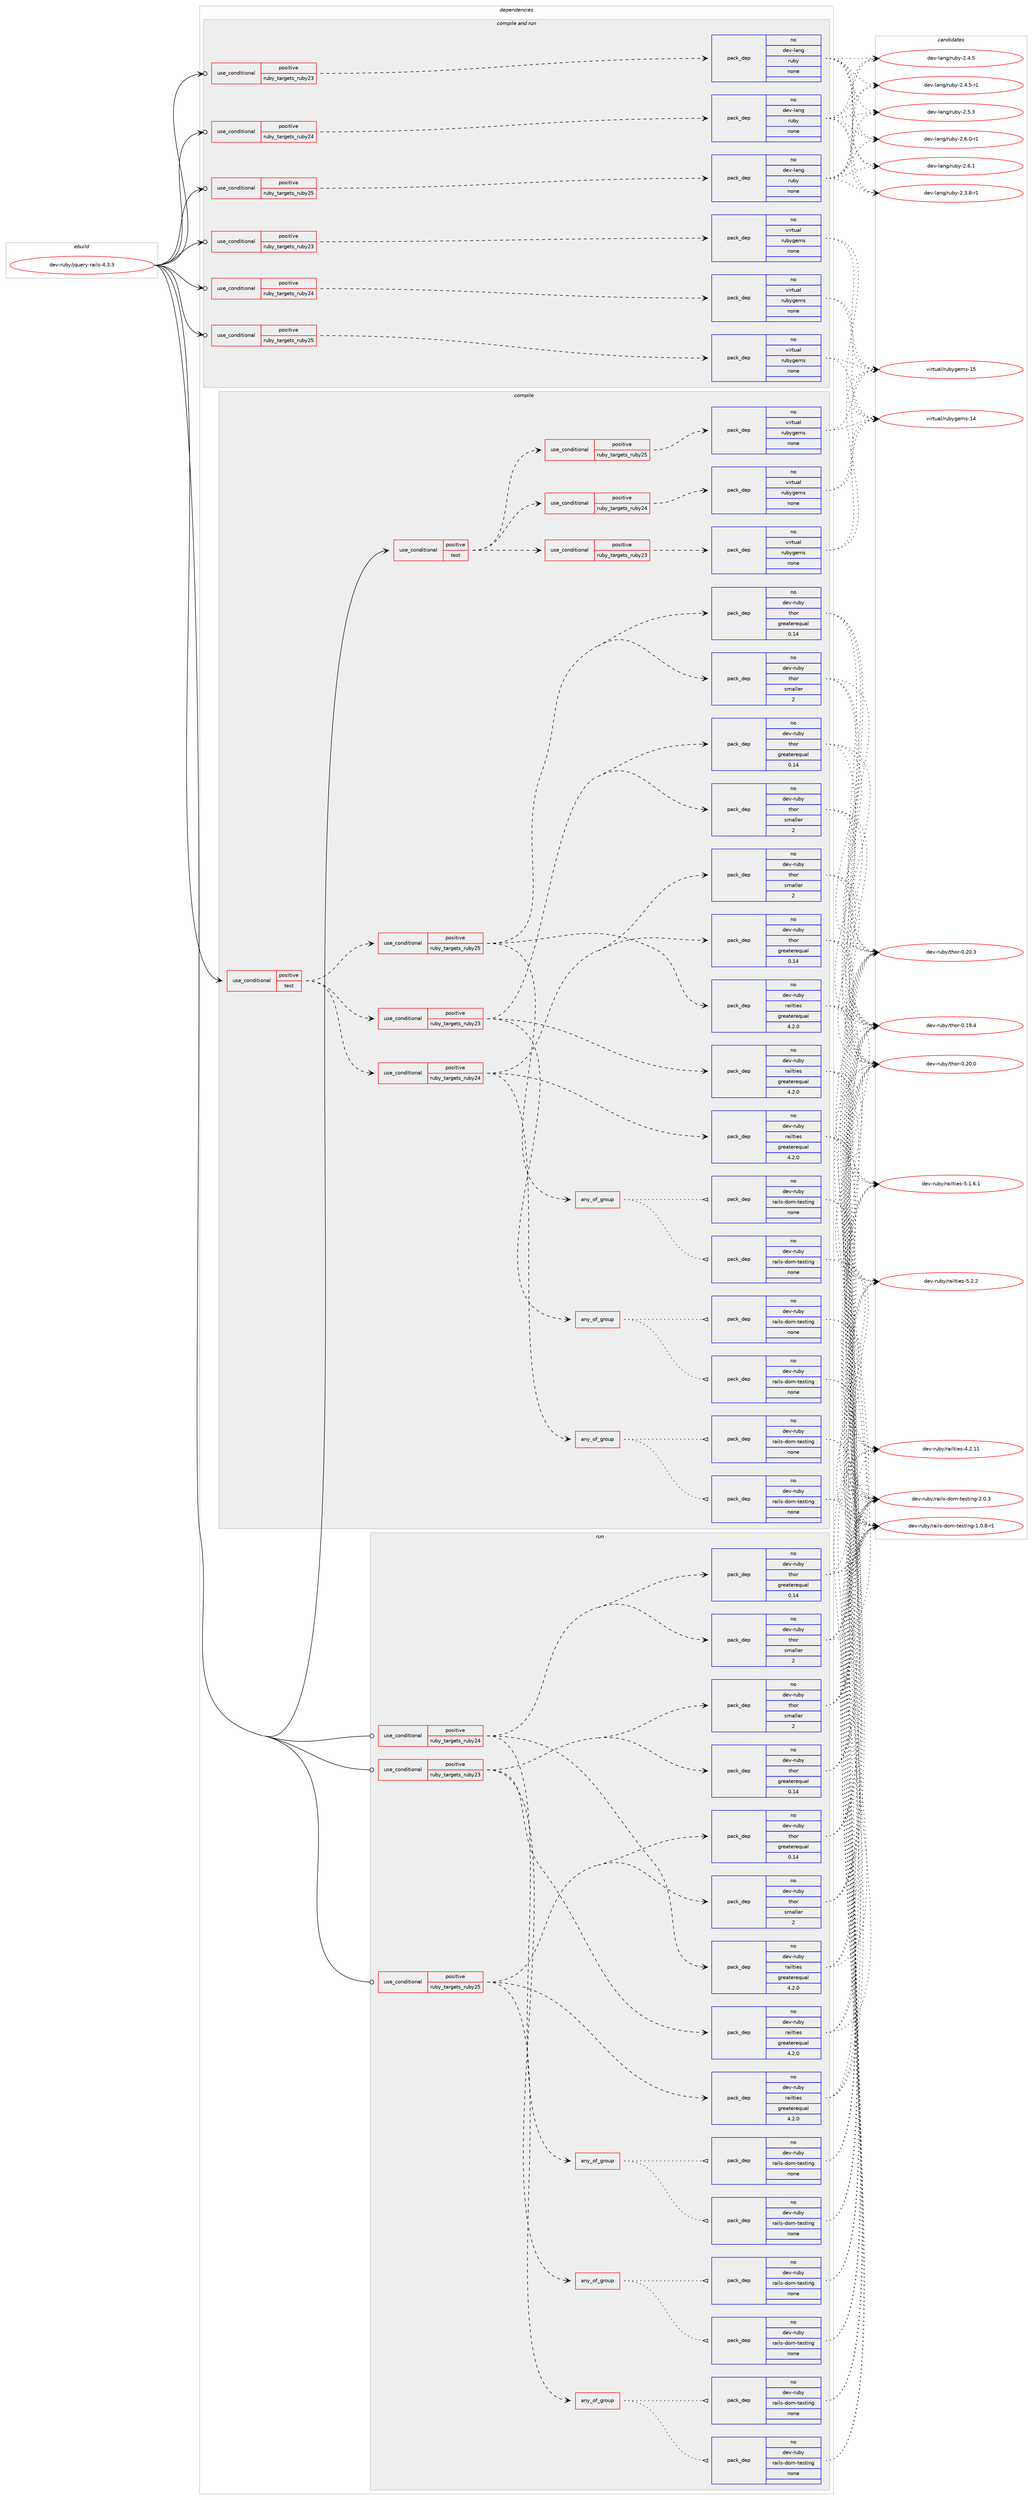 digraph prolog {

# *************
# Graph options
# *************

newrank=true;
concentrate=true;
compound=true;
graph [rankdir=LR,fontname=Helvetica,fontsize=10,ranksep=1.5];#, ranksep=2.5, nodesep=0.2];
edge  [arrowhead=vee];
node  [fontname=Helvetica,fontsize=10];

# **********
# The ebuild
# **********

subgraph cluster_leftcol {
color=gray;
rank=same;
label=<<i>ebuild</i>>;
id [label="dev-ruby/jquery-rails-4.3.3", color=red, width=4, href="../dev-ruby/jquery-rails-4.3.3.svg"];
}

# ****************
# The dependencies
# ****************

subgraph cluster_midcol {
color=gray;
label=<<i>dependencies</i>>;
subgraph cluster_compile {
fillcolor="#eeeeee";
style=filled;
label=<<i>compile</i>>;
subgraph cond403331 {
dependency1500171 [label=<<TABLE BORDER="0" CELLBORDER="1" CELLSPACING="0" CELLPADDING="4"><TR><TD ROWSPAN="3" CELLPADDING="10">use_conditional</TD></TR><TR><TD>positive</TD></TR><TR><TD>test</TD></TR></TABLE>>, shape=none, color=red];
subgraph cond403332 {
dependency1500172 [label=<<TABLE BORDER="0" CELLBORDER="1" CELLSPACING="0" CELLPADDING="4"><TR><TD ROWSPAN="3" CELLPADDING="10">use_conditional</TD></TR><TR><TD>positive</TD></TR><TR><TD>ruby_targets_ruby23</TD></TR></TABLE>>, shape=none, color=red];
subgraph pack1073385 {
dependency1500173 [label=<<TABLE BORDER="0" CELLBORDER="1" CELLSPACING="0" CELLPADDING="4" WIDTH="220"><TR><TD ROWSPAN="6" CELLPADDING="30">pack_dep</TD></TR><TR><TD WIDTH="110">no</TD></TR><TR><TD>dev-ruby</TD></TR><TR><TD>railties</TD></TR><TR><TD>greaterequal</TD></TR><TR><TD>4.2.0</TD></TR></TABLE>>, shape=none, color=blue];
}
dependency1500172:e -> dependency1500173:w [weight=20,style="dashed",arrowhead="vee"];
subgraph pack1073386 {
dependency1500174 [label=<<TABLE BORDER="0" CELLBORDER="1" CELLSPACING="0" CELLPADDING="4" WIDTH="220"><TR><TD ROWSPAN="6" CELLPADDING="30">pack_dep</TD></TR><TR><TD WIDTH="110">no</TD></TR><TR><TD>dev-ruby</TD></TR><TR><TD>thor</TD></TR><TR><TD>greaterequal</TD></TR><TR><TD>0.14</TD></TR></TABLE>>, shape=none, color=blue];
}
dependency1500172:e -> dependency1500174:w [weight=20,style="dashed",arrowhead="vee"];
subgraph pack1073387 {
dependency1500175 [label=<<TABLE BORDER="0" CELLBORDER="1" CELLSPACING="0" CELLPADDING="4" WIDTH="220"><TR><TD ROWSPAN="6" CELLPADDING="30">pack_dep</TD></TR><TR><TD WIDTH="110">no</TD></TR><TR><TD>dev-ruby</TD></TR><TR><TD>thor</TD></TR><TR><TD>smaller</TD></TR><TR><TD>2</TD></TR></TABLE>>, shape=none, color=blue];
}
dependency1500172:e -> dependency1500175:w [weight=20,style="dashed",arrowhead="vee"];
subgraph any22867 {
dependency1500176 [label=<<TABLE BORDER="0" CELLBORDER="1" CELLSPACING="0" CELLPADDING="4"><TR><TD CELLPADDING="10">any_of_group</TD></TR></TABLE>>, shape=none, color=red];subgraph pack1073388 {
dependency1500177 [label=<<TABLE BORDER="0" CELLBORDER="1" CELLSPACING="0" CELLPADDING="4" WIDTH="220"><TR><TD ROWSPAN="6" CELLPADDING="30">pack_dep</TD></TR><TR><TD WIDTH="110">no</TD></TR><TR><TD>dev-ruby</TD></TR><TR><TD>rails-dom-testing</TD></TR><TR><TD>none</TD></TR><TR><TD></TD></TR></TABLE>>, shape=none, color=blue];
}
dependency1500176:e -> dependency1500177:w [weight=20,style="dotted",arrowhead="oinv"];
subgraph pack1073389 {
dependency1500178 [label=<<TABLE BORDER="0" CELLBORDER="1" CELLSPACING="0" CELLPADDING="4" WIDTH="220"><TR><TD ROWSPAN="6" CELLPADDING="30">pack_dep</TD></TR><TR><TD WIDTH="110">no</TD></TR><TR><TD>dev-ruby</TD></TR><TR><TD>rails-dom-testing</TD></TR><TR><TD>none</TD></TR><TR><TD></TD></TR></TABLE>>, shape=none, color=blue];
}
dependency1500176:e -> dependency1500178:w [weight=20,style="dotted",arrowhead="oinv"];
}
dependency1500172:e -> dependency1500176:w [weight=20,style="dashed",arrowhead="vee"];
}
dependency1500171:e -> dependency1500172:w [weight=20,style="dashed",arrowhead="vee"];
subgraph cond403333 {
dependency1500179 [label=<<TABLE BORDER="0" CELLBORDER="1" CELLSPACING="0" CELLPADDING="4"><TR><TD ROWSPAN="3" CELLPADDING="10">use_conditional</TD></TR><TR><TD>positive</TD></TR><TR><TD>ruby_targets_ruby24</TD></TR></TABLE>>, shape=none, color=red];
subgraph pack1073390 {
dependency1500180 [label=<<TABLE BORDER="0" CELLBORDER="1" CELLSPACING="0" CELLPADDING="4" WIDTH="220"><TR><TD ROWSPAN="6" CELLPADDING="30">pack_dep</TD></TR><TR><TD WIDTH="110">no</TD></TR><TR><TD>dev-ruby</TD></TR><TR><TD>railties</TD></TR><TR><TD>greaterequal</TD></TR><TR><TD>4.2.0</TD></TR></TABLE>>, shape=none, color=blue];
}
dependency1500179:e -> dependency1500180:w [weight=20,style="dashed",arrowhead="vee"];
subgraph pack1073391 {
dependency1500181 [label=<<TABLE BORDER="0" CELLBORDER="1" CELLSPACING="0" CELLPADDING="4" WIDTH="220"><TR><TD ROWSPAN="6" CELLPADDING="30">pack_dep</TD></TR><TR><TD WIDTH="110">no</TD></TR><TR><TD>dev-ruby</TD></TR><TR><TD>thor</TD></TR><TR><TD>greaterequal</TD></TR><TR><TD>0.14</TD></TR></TABLE>>, shape=none, color=blue];
}
dependency1500179:e -> dependency1500181:w [weight=20,style="dashed",arrowhead="vee"];
subgraph pack1073392 {
dependency1500182 [label=<<TABLE BORDER="0" CELLBORDER="1" CELLSPACING="0" CELLPADDING="4" WIDTH="220"><TR><TD ROWSPAN="6" CELLPADDING="30">pack_dep</TD></TR><TR><TD WIDTH="110">no</TD></TR><TR><TD>dev-ruby</TD></TR><TR><TD>thor</TD></TR><TR><TD>smaller</TD></TR><TR><TD>2</TD></TR></TABLE>>, shape=none, color=blue];
}
dependency1500179:e -> dependency1500182:w [weight=20,style="dashed",arrowhead="vee"];
subgraph any22868 {
dependency1500183 [label=<<TABLE BORDER="0" CELLBORDER="1" CELLSPACING="0" CELLPADDING="4"><TR><TD CELLPADDING="10">any_of_group</TD></TR></TABLE>>, shape=none, color=red];subgraph pack1073393 {
dependency1500184 [label=<<TABLE BORDER="0" CELLBORDER="1" CELLSPACING="0" CELLPADDING="4" WIDTH="220"><TR><TD ROWSPAN="6" CELLPADDING="30">pack_dep</TD></TR><TR><TD WIDTH="110">no</TD></TR><TR><TD>dev-ruby</TD></TR><TR><TD>rails-dom-testing</TD></TR><TR><TD>none</TD></TR><TR><TD></TD></TR></TABLE>>, shape=none, color=blue];
}
dependency1500183:e -> dependency1500184:w [weight=20,style="dotted",arrowhead="oinv"];
subgraph pack1073394 {
dependency1500185 [label=<<TABLE BORDER="0" CELLBORDER="1" CELLSPACING="0" CELLPADDING="4" WIDTH="220"><TR><TD ROWSPAN="6" CELLPADDING="30">pack_dep</TD></TR><TR><TD WIDTH="110">no</TD></TR><TR><TD>dev-ruby</TD></TR><TR><TD>rails-dom-testing</TD></TR><TR><TD>none</TD></TR><TR><TD></TD></TR></TABLE>>, shape=none, color=blue];
}
dependency1500183:e -> dependency1500185:w [weight=20,style="dotted",arrowhead="oinv"];
}
dependency1500179:e -> dependency1500183:w [weight=20,style="dashed",arrowhead="vee"];
}
dependency1500171:e -> dependency1500179:w [weight=20,style="dashed",arrowhead="vee"];
subgraph cond403334 {
dependency1500186 [label=<<TABLE BORDER="0" CELLBORDER="1" CELLSPACING="0" CELLPADDING="4"><TR><TD ROWSPAN="3" CELLPADDING="10">use_conditional</TD></TR><TR><TD>positive</TD></TR><TR><TD>ruby_targets_ruby25</TD></TR></TABLE>>, shape=none, color=red];
subgraph pack1073395 {
dependency1500187 [label=<<TABLE BORDER="0" CELLBORDER="1" CELLSPACING="0" CELLPADDING="4" WIDTH="220"><TR><TD ROWSPAN="6" CELLPADDING="30">pack_dep</TD></TR><TR><TD WIDTH="110">no</TD></TR><TR><TD>dev-ruby</TD></TR><TR><TD>railties</TD></TR><TR><TD>greaterequal</TD></TR><TR><TD>4.2.0</TD></TR></TABLE>>, shape=none, color=blue];
}
dependency1500186:e -> dependency1500187:w [weight=20,style="dashed",arrowhead="vee"];
subgraph pack1073396 {
dependency1500188 [label=<<TABLE BORDER="0" CELLBORDER="1" CELLSPACING="0" CELLPADDING="4" WIDTH="220"><TR><TD ROWSPAN="6" CELLPADDING="30">pack_dep</TD></TR><TR><TD WIDTH="110">no</TD></TR><TR><TD>dev-ruby</TD></TR><TR><TD>thor</TD></TR><TR><TD>greaterequal</TD></TR><TR><TD>0.14</TD></TR></TABLE>>, shape=none, color=blue];
}
dependency1500186:e -> dependency1500188:w [weight=20,style="dashed",arrowhead="vee"];
subgraph pack1073397 {
dependency1500189 [label=<<TABLE BORDER="0" CELLBORDER="1" CELLSPACING="0" CELLPADDING="4" WIDTH="220"><TR><TD ROWSPAN="6" CELLPADDING="30">pack_dep</TD></TR><TR><TD WIDTH="110">no</TD></TR><TR><TD>dev-ruby</TD></TR><TR><TD>thor</TD></TR><TR><TD>smaller</TD></TR><TR><TD>2</TD></TR></TABLE>>, shape=none, color=blue];
}
dependency1500186:e -> dependency1500189:w [weight=20,style="dashed",arrowhead="vee"];
subgraph any22869 {
dependency1500190 [label=<<TABLE BORDER="0" CELLBORDER="1" CELLSPACING="0" CELLPADDING="4"><TR><TD CELLPADDING="10">any_of_group</TD></TR></TABLE>>, shape=none, color=red];subgraph pack1073398 {
dependency1500191 [label=<<TABLE BORDER="0" CELLBORDER="1" CELLSPACING="0" CELLPADDING="4" WIDTH="220"><TR><TD ROWSPAN="6" CELLPADDING="30">pack_dep</TD></TR><TR><TD WIDTH="110">no</TD></TR><TR><TD>dev-ruby</TD></TR><TR><TD>rails-dom-testing</TD></TR><TR><TD>none</TD></TR><TR><TD></TD></TR></TABLE>>, shape=none, color=blue];
}
dependency1500190:e -> dependency1500191:w [weight=20,style="dotted",arrowhead="oinv"];
subgraph pack1073399 {
dependency1500192 [label=<<TABLE BORDER="0" CELLBORDER="1" CELLSPACING="0" CELLPADDING="4" WIDTH="220"><TR><TD ROWSPAN="6" CELLPADDING="30">pack_dep</TD></TR><TR><TD WIDTH="110">no</TD></TR><TR><TD>dev-ruby</TD></TR><TR><TD>rails-dom-testing</TD></TR><TR><TD>none</TD></TR><TR><TD></TD></TR></TABLE>>, shape=none, color=blue];
}
dependency1500190:e -> dependency1500192:w [weight=20,style="dotted",arrowhead="oinv"];
}
dependency1500186:e -> dependency1500190:w [weight=20,style="dashed",arrowhead="vee"];
}
dependency1500171:e -> dependency1500186:w [weight=20,style="dashed",arrowhead="vee"];
}
id:e -> dependency1500171:w [weight=20,style="solid",arrowhead="vee"];
subgraph cond403335 {
dependency1500193 [label=<<TABLE BORDER="0" CELLBORDER="1" CELLSPACING="0" CELLPADDING="4"><TR><TD ROWSPAN="3" CELLPADDING="10">use_conditional</TD></TR><TR><TD>positive</TD></TR><TR><TD>test</TD></TR></TABLE>>, shape=none, color=red];
subgraph cond403336 {
dependency1500194 [label=<<TABLE BORDER="0" CELLBORDER="1" CELLSPACING="0" CELLPADDING="4"><TR><TD ROWSPAN="3" CELLPADDING="10">use_conditional</TD></TR><TR><TD>positive</TD></TR><TR><TD>ruby_targets_ruby23</TD></TR></TABLE>>, shape=none, color=red];
subgraph pack1073400 {
dependency1500195 [label=<<TABLE BORDER="0" CELLBORDER="1" CELLSPACING="0" CELLPADDING="4" WIDTH="220"><TR><TD ROWSPAN="6" CELLPADDING="30">pack_dep</TD></TR><TR><TD WIDTH="110">no</TD></TR><TR><TD>virtual</TD></TR><TR><TD>rubygems</TD></TR><TR><TD>none</TD></TR><TR><TD></TD></TR></TABLE>>, shape=none, color=blue];
}
dependency1500194:e -> dependency1500195:w [weight=20,style="dashed",arrowhead="vee"];
}
dependency1500193:e -> dependency1500194:w [weight=20,style="dashed",arrowhead="vee"];
subgraph cond403337 {
dependency1500196 [label=<<TABLE BORDER="0" CELLBORDER="1" CELLSPACING="0" CELLPADDING="4"><TR><TD ROWSPAN="3" CELLPADDING="10">use_conditional</TD></TR><TR><TD>positive</TD></TR><TR><TD>ruby_targets_ruby24</TD></TR></TABLE>>, shape=none, color=red];
subgraph pack1073401 {
dependency1500197 [label=<<TABLE BORDER="0" CELLBORDER="1" CELLSPACING="0" CELLPADDING="4" WIDTH="220"><TR><TD ROWSPAN="6" CELLPADDING="30">pack_dep</TD></TR><TR><TD WIDTH="110">no</TD></TR><TR><TD>virtual</TD></TR><TR><TD>rubygems</TD></TR><TR><TD>none</TD></TR><TR><TD></TD></TR></TABLE>>, shape=none, color=blue];
}
dependency1500196:e -> dependency1500197:w [weight=20,style="dashed",arrowhead="vee"];
}
dependency1500193:e -> dependency1500196:w [weight=20,style="dashed",arrowhead="vee"];
subgraph cond403338 {
dependency1500198 [label=<<TABLE BORDER="0" CELLBORDER="1" CELLSPACING="0" CELLPADDING="4"><TR><TD ROWSPAN="3" CELLPADDING="10">use_conditional</TD></TR><TR><TD>positive</TD></TR><TR><TD>ruby_targets_ruby25</TD></TR></TABLE>>, shape=none, color=red];
subgraph pack1073402 {
dependency1500199 [label=<<TABLE BORDER="0" CELLBORDER="1" CELLSPACING="0" CELLPADDING="4" WIDTH="220"><TR><TD ROWSPAN="6" CELLPADDING="30">pack_dep</TD></TR><TR><TD WIDTH="110">no</TD></TR><TR><TD>virtual</TD></TR><TR><TD>rubygems</TD></TR><TR><TD>none</TD></TR><TR><TD></TD></TR></TABLE>>, shape=none, color=blue];
}
dependency1500198:e -> dependency1500199:w [weight=20,style="dashed",arrowhead="vee"];
}
dependency1500193:e -> dependency1500198:w [weight=20,style="dashed",arrowhead="vee"];
}
id:e -> dependency1500193:w [weight=20,style="solid",arrowhead="vee"];
}
subgraph cluster_compileandrun {
fillcolor="#eeeeee";
style=filled;
label=<<i>compile and run</i>>;
subgraph cond403339 {
dependency1500200 [label=<<TABLE BORDER="0" CELLBORDER="1" CELLSPACING="0" CELLPADDING="4"><TR><TD ROWSPAN="3" CELLPADDING="10">use_conditional</TD></TR><TR><TD>positive</TD></TR><TR><TD>ruby_targets_ruby23</TD></TR></TABLE>>, shape=none, color=red];
subgraph pack1073403 {
dependency1500201 [label=<<TABLE BORDER="0" CELLBORDER="1" CELLSPACING="0" CELLPADDING="4" WIDTH="220"><TR><TD ROWSPAN="6" CELLPADDING="30">pack_dep</TD></TR><TR><TD WIDTH="110">no</TD></TR><TR><TD>dev-lang</TD></TR><TR><TD>ruby</TD></TR><TR><TD>none</TD></TR><TR><TD></TD></TR></TABLE>>, shape=none, color=blue];
}
dependency1500200:e -> dependency1500201:w [weight=20,style="dashed",arrowhead="vee"];
}
id:e -> dependency1500200:w [weight=20,style="solid",arrowhead="odotvee"];
subgraph cond403340 {
dependency1500202 [label=<<TABLE BORDER="0" CELLBORDER="1" CELLSPACING="0" CELLPADDING="4"><TR><TD ROWSPAN="3" CELLPADDING="10">use_conditional</TD></TR><TR><TD>positive</TD></TR><TR><TD>ruby_targets_ruby23</TD></TR></TABLE>>, shape=none, color=red];
subgraph pack1073404 {
dependency1500203 [label=<<TABLE BORDER="0" CELLBORDER="1" CELLSPACING="0" CELLPADDING="4" WIDTH="220"><TR><TD ROWSPAN="6" CELLPADDING="30">pack_dep</TD></TR><TR><TD WIDTH="110">no</TD></TR><TR><TD>virtual</TD></TR><TR><TD>rubygems</TD></TR><TR><TD>none</TD></TR><TR><TD></TD></TR></TABLE>>, shape=none, color=blue];
}
dependency1500202:e -> dependency1500203:w [weight=20,style="dashed",arrowhead="vee"];
}
id:e -> dependency1500202:w [weight=20,style="solid",arrowhead="odotvee"];
subgraph cond403341 {
dependency1500204 [label=<<TABLE BORDER="0" CELLBORDER="1" CELLSPACING="0" CELLPADDING="4"><TR><TD ROWSPAN="3" CELLPADDING="10">use_conditional</TD></TR><TR><TD>positive</TD></TR><TR><TD>ruby_targets_ruby24</TD></TR></TABLE>>, shape=none, color=red];
subgraph pack1073405 {
dependency1500205 [label=<<TABLE BORDER="0" CELLBORDER="1" CELLSPACING="0" CELLPADDING="4" WIDTH="220"><TR><TD ROWSPAN="6" CELLPADDING="30">pack_dep</TD></TR><TR><TD WIDTH="110">no</TD></TR><TR><TD>dev-lang</TD></TR><TR><TD>ruby</TD></TR><TR><TD>none</TD></TR><TR><TD></TD></TR></TABLE>>, shape=none, color=blue];
}
dependency1500204:e -> dependency1500205:w [weight=20,style="dashed",arrowhead="vee"];
}
id:e -> dependency1500204:w [weight=20,style="solid",arrowhead="odotvee"];
subgraph cond403342 {
dependency1500206 [label=<<TABLE BORDER="0" CELLBORDER="1" CELLSPACING="0" CELLPADDING="4"><TR><TD ROWSPAN="3" CELLPADDING="10">use_conditional</TD></TR><TR><TD>positive</TD></TR><TR><TD>ruby_targets_ruby24</TD></TR></TABLE>>, shape=none, color=red];
subgraph pack1073406 {
dependency1500207 [label=<<TABLE BORDER="0" CELLBORDER="1" CELLSPACING="0" CELLPADDING="4" WIDTH="220"><TR><TD ROWSPAN="6" CELLPADDING="30">pack_dep</TD></TR><TR><TD WIDTH="110">no</TD></TR><TR><TD>virtual</TD></TR><TR><TD>rubygems</TD></TR><TR><TD>none</TD></TR><TR><TD></TD></TR></TABLE>>, shape=none, color=blue];
}
dependency1500206:e -> dependency1500207:w [weight=20,style="dashed",arrowhead="vee"];
}
id:e -> dependency1500206:w [weight=20,style="solid",arrowhead="odotvee"];
subgraph cond403343 {
dependency1500208 [label=<<TABLE BORDER="0" CELLBORDER="1" CELLSPACING="0" CELLPADDING="4"><TR><TD ROWSPAN="3" CELLPADDING="10">use_conditional</TD></TR><TR><TD>positive</TD></TR><TR><TD>ruby_targets_ruby25</TD></TR></TABLE>>, shape=none, color=red];
subgraph pack1073407 {
dependency1500209 [label=<<TABLE BORDER="0" CELLBORDER="1" CELLSPACING="0" CELLPADDING="4" WIDTH="220"><TR><TD ROWSPAN="6" CELLPADDING="30">pack_dep</TD></TR><TR><TD WIDTH="110">no</TD></TR><TR><TD>dev-lang</TD></TR><TR><TD>ruby</TD></TR><TR><TD>none</TD></TR><TR><TD></TD></TR></TABLE>>, shape=none, color=blue];
}
dependency1500208:e -> dependency1500209:w [weight=20,style="dashed",arrowhead="vee"];
}
id:e -> dependency1500208:w [weight=20,style="solid",arrowhead="odotvee"];
subgraph cond403344 {
dependency1500210 [label=<<TABLE BORDER="0" CELLBORDER="1" CELLSPACING="0" CELLPADDING="4"><TR><TD ROWSPAN="3" CELLPADDING="10">use_conditional</TD></TR><TR><TD>positive</TD></TR><TR><TD>ruby_targets_ruby25</TD></TR></TABLE>>, shape=none, color=red];
subgraph pack1073408 {
dependency1500211 [label=<<TABLE BORDER="0" CELLBORDER="1" CELLSPACING="0" CELLPADDING="4" WIDTH="220"><TR><TD ROWSPAN="6" CELLPADDING="30">pack_dep</TD></TR><TR><TD WIDTH="110">no</TD></TR><TR><TD>virtual</TD></TR><TR><TD>rubygems</TD></TR><TR><TD>none</TD></TR><TR><TD></TD></TR></TABLE>>, shape=none, color=blue];
}
dependency1500210:e -> dependency1500211:w [weight=20,style="dashed",arrowhead="vee"];
}
id:e -> dependency1500210:w [weight=20,style="solid",arrowhead="odotvee"];
}
subgraph cluster_run {
fillcolor="#eeeeee";
style=filled;
label=<<i>run</i>>;
subgraph cond403345 {
dependency1500212 [label=<<TABLE BORDER="0" CELLBORDER="1" CELLSPACING="0" CELLPADDING="4"><TR><TD ROWSPAN="3" CELLPADDING="10">use_conditional</TD></TR><TR><TD>positive</TD></TR><TR><TD>ruby_targets_ruby23</TD></TR></TABLE>>, shape=none, color=red];
subgraph pack1073409 {
dependency1500213 [label=<<TABLE BORDER="0" CELLBORDER="1" CELLSPACING="0" CELLPADDING="4" WIDTH="220"><TR><TD ROWSPAN="6" CELLPADDING="30">pack_dep</TD></TR><TR><TD WIDTH="110">no</TD></TR><TR><TD>dev-ruby</TD></TR><TR><TD>railties</TD></TR><TR><TD>greaterequal</TD></TR><TR><TD>4.2.0</TD></TR></TABLE>>, shape=none, color=blue];
}
dependency1500212:e -> dependency1500213:w [weight=20,style="dashed",arrowhead="vee"];
subgraph pack1073410 {
dependency1500214 [label=<<TABLE BORDER="0" CELLBORDER="1" CELLSPACING="0" CELLPADDING="4" WIDTH="220"><TR><TD ROWSPAN="6" CELLPADDING="30">pack_dep</TD></TR><TR><TD WIDTH="110">no</TD></TR><TR><TD>dev-ruby</TD></TR><TR><TD>thor</TD></TR><TR><TD>greaterequal</TD></TR><TR><TD>0.14</TD></TR></TABLE>>, shape=none, color=blue];
}
dependency1500212:e -> dependency1500214:w [weight=20,style="dashed",arrowhead="vee"];
subgraph pack1073411 {
dependency1500215 [label=<<TABLE BORDER="0" CELLBORDER="1" CELLSPACING="0" CELLPADDING="4" WIDTH="220"><TR><TD ROWSPAN="6" CELLPADDING="30">pack_dep</TD></TR><TR><TD WIDTH="110">no</TD></TR><TR><TD>dev-ruby</TD></TR><TR><TD>thor</TD></TR><TR><TD>smaller</TD></TR><TR><TD>2</TD></TR></TABLE>>, shape=none, color=blue];
}
dependency1500212:e -> dependency1500215:w [weight=20,style="dashed",arrowhead="vee"];
subgraph any22870 {
dependency1500216 [label=<<TABLE BORDER="0" CELLBORDER="1" CELLSPACING="0" CELLPADDING="4"><TR><TD CELLPADDING="10">any_of_group</TD></TR></TABLE>>, shape=none, color=red];subgraph pack1073412 {
dependency1500217 [label=<<TABLE BORDER="0" CELLBORDER="1" CELLSPACING="0" CELLPADDING="4" WIDTH="220"><TR><TD ROWSPAN="6" CELLPADDING="30">pack_dep</TD></TR><TR><TD WIDTH="110">no</TD></TR><TR><TD>dev-ruby</TD></TR><TR><TD>rails-dom-testing</TD></TR><TR><TD>none</TD></TR><TR><TD></TD></TR></TABLE>>, shape=none, color=blue];
}
dependency1500216:e -> dependency1500217:w [weight=20,style="dotted",arrowhead="oinv"];
subgraph pack1073413 {
dependency1500218 [label=<<TABLE BORDER="0" CELLBORDER="1" CELLSPACING="0" CELLPADDING="4" WIDTH="220"><TR><TD ROWSPAN="6" CELLPADDING="30">pack_dep</TD></TR><TR><TD WIDTH="110">no</TD></TR><TR><TD>dev-ruby</TD></TR><TR><TD>rails-dom-testing</TD></TR><TR><TD>none</TD></TR><TR><TD></TD></TR></TABLE>>, shape=none, color=blue];
}
dependency1500216:e -> dependency1500218:w [weight=20,style="dotted",arrowhead="oinv"];
}
dependency1500212:e -> dependency1500216:w [weight=20,style="dashed",arrowhead="vee"];
}
id:e -> dependency1500212:w [weight=20,style="solid",arrowhead="odot"];
subgraph cond403346 {
dependency1500219 [label=<<TABLE BORDER="0" CELLBORDER="1" CELLSPACING="0" CELLPADDING="4"><TR><TD ROWSPAN="3" CELLPADDING="10">use_conditional</TD></TR><TR><TD>positive</TD></TR><TR><TD>ruby_targets_ruby24</TD></TR></TABLE>>, shape=none, color=red];
subgraph pack1073414 {
dependency1500220 [label=<<TABLE BORDER="0" CELLBORDER="1" CELLSPACING="0" CELLPADDING="4" WIDTH="220"><TR><TD ROWSPAN="6" CELLPADDING="30">pack_dep</TD></TR><TR><TD WIDTH="110">no</TD></TR><TR><TD>dev-ruby</TD></TR><TR><TD>railties</TD></TR><TR><TD>greaterequal</TD></TR><TR><TD>4.2.0</TD></TR></TABLE>>, shape=none, color=blue];
}
dependency1500219:e -> dependency1500220:w [weight=20,style="dashed",arrowhead="vee"];
subgraph pack1073415 {
dependency1500221 [label=<<TABLE BORDER="0" CELLBORDER="1" CELLSPACING="0" CELLPADDING="4" WIDTH="220"><TR><TD ROWSPAN="6" CELLPADDING="30">pack_dep</TD></TR><TR><TD WIDTH="110">no</TD></TR><TR><TD>dev-ruby</TD></TR><TR><TD>thor</TD></TR><TR><TD>greaterequal</TD></TR><TR><TD>0.14</TD></TR></TABLE>>, shape=none, color=blue];
}
dependency1500219:e -> dependency1500221:w [weight=20,style="dashed",arrowhead="vee"];
subgraph pack1073416 {
dependency1500222 [label=<<TABLE BORDER="0" CELLBORDER="1" CELLSPACING="0" CELLPADDING="4" WIDTH="220"><TR><TD ROWSPAN="6" CELLPADDING="30">pack_dep</TD></TR><TR><TD WIDTH="110">no</TD></TR><TR><TD>dev-ruby</TD></TR><TR><TD>thor</TD></TR><TR><TD>smaller</TD></TR><TR><TD>2</TD></TR></TABLE>>, shape=none, color=blue];
}
dependency1500219:e -> dependency1500222:w [weight=20,style="dashed",arrowhead="vee"];
subgraph any22871 {
dependency1500223 [label=<<TABLE BORDER="0" CELLBORDER="1" CELLSPACING="0" CELLPADDING="4"><TR><TD CELLPADDING="10">any_of_group</TD></TR></TABLE>>, shape=none, color=red];subgraph pack1073417 {
dependency1500224 [label=<<TABLE BORDER="0" CELLBORDER="1" CELLSPACING="0" CELLPADDING="4" WIDTH="220"><TR><TD ROWSPAN="6" CELLPADDING="30">pack_dep</TD></TR><TR><TD WIDTH="110">no</TD></TR><TR><TD>dev-ruby</TD></TR><TR><TD>rails-dom-testing</TD></TR><TR><TD>none</TD></TR><TR><TD></TD></TR></TABLE>>, shape=none, color=blue];
}
dependency1500223:e -> dependency1500224:w [weight=20,style="dotted",arrowhead="oinv"];
subgraph pack1073418 {
dependency1500225 [label=<<TABLE BORDER="0" CELLBORDER="1" CELLSPACING="0" CELLPADDING="4" WIDTH="220"><TR><TD ROWSPAN="6" CELLPADDING="30">pack_dep</TD></TR><TR><TD WIDTH="110">no</TD></TR><TR><TD>dev-ruby</TD></TR><TR><TD>rails-dom-testing</TD></TR><TR><TD>none</TD></TR><TR><TD></TD></TR></TABLE>>, shape=none, color=blue];
}
dependency1500223:e -> dependency1500225:w [weight=20,style="dotted",arrowhead="oinv"];
}
dependency1500219:e -> dependency1500223:w [weight=20,style="dashed",arrowhead="vee"];
}
id:e -> dependency1500219:w [weight=20,style="solid",arrowhead="odot"];
subgraph cond403347 {
dependency1500226 [label=<<TABLE BORDER="0" CELLBORDER="1" CELLSPACING="0" CELLPADDING="4"><TR><TD ROWSPAN="3" CELLPADDING="10">use_conditional</TD></TR><TR><TD>positive</TD></TR><TR><TD>ruby_targets_ruby25</TD></TR></TABLE>>, shape=none, color=red];
subgraph pack1073419 {
dependency1500227 [label=<<TABLE BORDER="0" CELLBORDER="1" CELLSPACING="0" CELLPADDING="4" WIDTH="220"><TR><TD ROWSPAN="6" CELLPADDING="30">pack_dep</TD></TR><TR><TD WIDTH="110">no</TD></TR><TR><TD>dev-ruby</TD></TR><TR><TD>railties</TD></TR><TR><TD>greaterequal</TD></TR><TR><TD>4.2.0</TD></TR></TABLE>>, shape=none, color=blue];
}
dependency1500226:e -> dependency1500227:w [weight=20,style="dashed",arrowhead="vee"];
subgraph pack1073420 {
dependency1500228 [label=<<TABLE BORDER="0" CELLBORDER="1" CELLSPACING="0" CELLPADDING="4" WIDTH="220"><TR><TD ROWSPAN="6" CELLPADDING="30">pack_dep</TD></TR><TR><TD WIDTH="110">no</TD></TR><TR><TD>dev-ruby</TD></TR><TR><TD>thor</TD></TR><TR><TD>greaterequal</TD></TR><TR><TD>0.14</TD></TR></TABLE>>, shape=none, color=blue];
}
dependency1500226:e -> dependency1500228:w [weight=20,style="dashed",arrowhead="vee"];
subgraph pack1073421 {
dependency1500229 [label=<<TABLE BORDER="0" CELLBORDER="1" CELLSPACING="0" CELLPADDING="4" WIDTH="220"><TR><TD ROWSPAN="6" CELLPADDING="30">pack_dep</TD></TR><TR><TD WIDTH="110">no</TD></TR><TR><TD>dev-ruby</TD></TR><TR><TD>thor</TD></TR><TR><TD>smaller</TD></TR><TR><TD>2</TD></TR></TABLE>>, shape=none, color=blue];
}
dependency1500226:e -> dependency1500229:w [weight=20,style="dashed",arrowhead="vee"];
subgraph any22872 {
dependency1500230 [label=<<TABLE BORDER="0" CELLBORDER="1" CELLSPACING="0" CELLPADDING="4"><TR><TD CELLPADDING="10">any_of_group</TD></TR></TABLE>>, shape=none, color=red];subgraph pack1073422 {
dependency1500231 [label=<<TABLE BORDER="0" CELLBORDER="1" CELLSPACING="0" CELLPADDING="4" WIDTH="220"><TR><TD ROWSPAN="6" CELLPADDING="30">pack_dep</TD></TR><TR><TD WIDTH="110">no</TD></TR><TR><TD>dev-ruby</TD></TR><TR><TD>rails-dom-testing</TD></TR><TR><TD>none</TD></TR><TR><TD></TD></TR></TABLE>>, shape=none, color=blue];
}
dependency1500230:e -> dependency1500231:w [weight=20,style="dotted",arrowhead="oinv"];
subgraph pack1073423 {
dependency1500232 [label=<<TABLE BORDER="0" CELLBORDER="1" CELLSPACING="0" CELLPADDING="4" WIDTH="220"><TR><TD ROWSPAN="6" CELLPADDING="30">pack_dep</TD></TR><TR><TD WIDTH="110">no</TD></TR><TR><TD>dev-ruby</TD></TR><TR><TD>rails-dom-testing</TD></TR><TR><TD>none</TD></TR><TR><TD></TD></TR></TABLE>>, shape=none, color=blue];
}
dependency1500230:e -> dependency1500232:w [weight=20,style="dotted",arrowhead="oinv"];
}
dependency1500226:e -> dependency1500230:w [weight=20,style="dashed",arrowhead="vee"];
}
id:e -> dependency1500226:w [weight=20,style="solid",arrowhead="odot"];
}
}

# **************
# The candidates
# **************

subgraph cluster_choices {
rank=same;
color=gray;
label=<<i>candidates</i>>;

subgraph choice1073385 {
color=black;
nodesep=1;
choice1001011184511411798121471149710510811610510111545524650464949 [label="dev-ruby/railties-4.2.11", color=red, width=4,href="../dev-ruby/railties-4.2.11.svg"];
choice100101118451141179812147114971051081161051011154553464946544649 [label="dev-ruby/railties-5.1.6.1", color=red, width=4,href="../dev-ruby/railties-5.1.6.1.svg"];
choice10010111845114117981214711497105108116105101115455346504650 [label="dev-ruby/railties-5.2.2", color=red, width=4,href="../dev-ruby/railties-5.2.2.svg"];
dependency1500173:e -> choice1001011184511411798121471149710510811610510111545524650464949:w [style=dotted,weight="100"];
dependency1500173:e -> choice100101118451141179812147114971051081161051011154553464946544649:w [style=dotted,weight="100"];
dependency1500173:e -> choice10010111845114117981214711497105108116105101115455346504650:w [style=dotted,weight="100"];
}
subgraph choice1073386 {
color=black;
nodesep=1;
choice10010111845114117981214711610411111445484649574652 [label="dev-ruby/thor-0.19.4", color=red, width=4,href="../dev-ruby/thor-0.19.4.svg"];
choice10010111845114117981214711610411111445484650484648 [label="dev-ruby/thor-0.20.0", color=red, width=4,href="../dev-ruby/thor-0.20.0.svg"];
choice10010111845114117981214711610411111445484650484651 [label="dev-ruby/thor-0.20.3", color=red, width=4,href="../dev-ruby/thor-0.20.3.svg"];
dependency1500174:e -> choice10010111845114117981214711610411111445484649574652:w [style=dotted,weight="100"];
dependency1500174:e -> choice10010111845114117981214711610411111445484650484648:w [style=dotted,weight="100"];
dependency1500174:e -> choice10010111845114117981214711610411111445484650484651:w [style=dotted,weight="100"];
}
subgraph choice1073387 {
color=black;
nodesep=1;
choice10010111845114117981214711610411111445484649574652 [label="dev-ruby/thor-0.19.4", color=red, width=4,href="../dev-ruby/thor-0.19.4.svg"];
choice10010111845114117981214711610411111445484650484648 [label="dev-ruby/thor-0.20.0", color=red, width=4,href="../dev-ruby/thor-0.20.0.svg"];
choice10010111845114117981214711610411111445484650484651 [label="dev-ruby/thor-0.20.3", color=red, width=4,href="../dev-ruby/thor-0.20.3.svg"];
dependency1500175:e -> choice10010111845114117981214711610411111445484649574652:w [style=dotted,weight="100"];
dependency1500175:e -> choice10010111845114117981214711610411111445484650484648:w [style=dotted,weight="100"];
dependency1500175:e -> choice10010111845114117981214711610411111445484650484651:w [style=dotted,weight="100"];
}
subgraph choice1073388 {
color=black;
nodesep=1;
choice1001011184511411798121471149710510811545100111109451161011151161051101034549464846564511449 [label="dev-ruby/rails-dom-testing-1.0.8-r1", color=red, width=4,href="../dev-ruby/rails-dom-testing-1.0.8-r1.svg"];
choice100101118451141179812147114971051081154510011110945116101115116105110103455046484651 [label="dev-ruby/rails-dom-testing-2.0.3", color=red, width=4,href="../dev-ruby/rails-dom-testing-2.0.3.svg"];
dependency1500177:e -> choice1001011184511411798121471149710510811545100111109451161011151161051101034549464846564511449:w [style=dotted,weight="100"];
dependency1500177:e -> choice100101118451141179812147114971051081154510011110945116101115116105110103455046484651:w [style=dotted,weight="100"];
}
subgraph choice1073389 {
color=black;
nodesep=1;
choice1001011184511411798121471149710510811545100111109451161011151161051101034549464846564511449 [label="dev-ruby/rails-dom-testing-1.0.8-r1", color=red, width=4,href="../dev-ruby/rails-dom-testing-1.0.8-r1.svg"];
choice100101118451141179812147114971051081154510011110945116101115116105110103455046484651 [label="dev-ruby/rails-dom-testing-2.0.3", color=red, width=4,href="../dev-ruby/rails-dom-testing-2.0.3.svg"];
dependency1500178:e -> choice1001011184511411798121471149710510811545100111109451161011151161051101034549464846564511449:w [style=dotted,weight="100"];
dependency1500178:e -> choice100101118451141179812147114971051081154510011110945116101115116105110103455046484651:w [style=dotted,weight="100"];
}
subgraph choice1073390 {
color=black;
nodesep=1;
choice1001011184511411798121471149710510811610510111545524650464949 [label="dev-ruby/railties-4.2.11", color=red, width=4,href="../dev-ruby/railties-4.2.11.svg"];
choice100101118451141179812147114971051081161051011154553464946544649 [label="dev-ruby/railties-5.1.6.1", color=red, width=4,href="../dev-ruby/railties-5.1.6.1.svg"];
choice10010111845114117981214711497105108116105101115455346504650 [label="dev-ruby/railties-5.2.2", color=red, width=4,href="../dev-ruby/railties-5.2.2.svg"];
dependency1500180:e -> choice1001011184511411798121471149710510811610510111545524650464949:w [style=dotted,weight="100"];
dependency1500180:e -> choice100101118451141179812147114971051081161051011154553464946544649:w [style=dotted,weight="100"];
dependency1500180:e -> choice10010111845114117981214711497105108116105101115455346504650:w [style=dotted,weight="100"];
}
subgraph choice1073391 {
color=black;
nodesep=1;
choice10010111845114117981214711610411111445484649574652 [label="dev-ruby/thor-0.19.4", color=red, width=4,href="../dev-ruby/thor-0.19.4.svg"];
choice10010111845114117981214711610411111445484650484648 [label="dev-ruby/thor-0.20.0", color=red, width=4,href="../dev-ruby/thor-0.20.0.svg"];
choice10010111845114117981214711610411111445484650484651 [label="dev-ruby/thor-0.20.3", color=red, width=4,href="../dev-ruby/thor-0.20.3.svg"];
dependency1500181:e -> choice10010111845114117981214711610411111445484649574652:w [style=dotted,weight="100"];
dependency1500181:e -> choice10010111845114117981214711610411111445484650484648:w [style=dotted,weight="100"];
dependency1500181:e -> choice10010111845114117981214711610411111445484650484651:w [style=dotted,weight="100"];
}
subgraph choice1073392 {
color=black;
nodesep=1;
choice10010111845114117981214711610411111445484649574652 [label="dev-ruby/thor-0.19.4", color=red, width=4,href="../dev-ruby/thor-0.19.4.svg"];
choice10010111845114117981214711610411111445484650484648 [label="dev-ruby/thor-0.20.0", color=red, width=4,href="../dev-ruby/thor-0.20.0.svg"];
choice10010111845114117981214711610411111445484650484651 [label="dev-ruby/thor-0.20.3", color=red, width=4,href="../dev-ruby/thor-0.20.3.svg"];
dependency1500182:e -> choice10010111845114117981214711610411111445484649574652:w [style=dotted,weight="100"];
dependency1500182:e -> choice10010111845114117981214711610411111445484650484648:w [style=dotted,weight="100"];
dependency1500182:e -> choice10010111845114117981214711610411111445484650484651:w [style=dotted,weight="100"];
}
subgraph choice1073393 {
color=black;
nodesep=1;
choice1001011184511411798121471149710510811545100111109451161011151161051101034549464846564511449 [label="dev-ruby/rails-dom-testing-1.0.8-r1", color=red, width=4,href="../dev-ruby/rails-dom-testing-1.0.8-r1.svg"];
choice100101118451141179812147114971051081154510011110945116101115116105110103455046484651 [label="dev-ruby/rails-dom-testing-2.0.3", color=red, width=4,href="../dev-ruby/rails-dom-testing-2.0.3.svg"];
dependency1500184:e -> choice1001011184511411798121471149710510811545100111109451161011151161051101034549464846564511449:w [style=dotted,weight="100"];
dependency1500184:e -> choice100101118451141179812147114971051081154510011110945116101115116105110103455046484651:w [style=dotted,weight="100"];
}
subgraph choice1073394 {
color=black;
nodesep=1;
choice1001011184511411798121471149710510811545100111109451161011151161051101034549464846564511449 [label="dev-ruby/rails-dom-testing-1.0.8-r1", color=red, width=4,href="../dev-ruby/rails-dom-testing-1.0.8-r1.svg"];
choice100101118451141179812147114971051081154510011110945116101115116105110103455046484651 [label="dev-ruby/rails-dom-testing-2.0.3", color=red, width=4,href="../dev-ruby/rails-dom-testing-2.0.3.svg"];
dependency1500185:e -> choice1001011184511411798121471149710510811545100111109451161011151161051101034549464846564511449:w [style=dotted,weight="100"];
dependency1500185:e -> choice100101118451141179812147114971051081154510011110945116101115116105110103455046484651:w [style=dotted,weight="100"];
}
subgraph choice1073395 {
color=black;
nodesep=1;
choice1001011184511411798121471149710510811610510111545524650464949 [label="dev-ruby/railties-4.2.11", color=red, width=4,href="../dev-ruby/railties-4.2.11.svg"];
choice100101118451141179812147114971051081161051011154553464946544649 [label="dev-ruby/railties-5.1.6.1", color=red, width=4,href="../dev-ruby/railties-5.1.6.1.svg"];
choice10010111845114117981214711497105108116105101115455346504650 [label="dev-ruby/railties-5.2.2", color=red, width=4,href="../dev-ruby/railties-5.2.2.svg"];
dependency1500187:e -> choice1001011184511411798121471149710510811610510111545524650464949:w [style=dotted,weight="100"];
dependency1500187:e -> choice100101118451141179812147114971051081161051011154553464946544649:w [style=dotted,weight="100"];
dependency1500187:e -> choice10010111845114117981214711497105108116105101115455346504650:w [style=dotted,weight="100"];
}
subgraph choice1073396 {
color=black;
nodesep=1;
choice10010111845114117981214711610411111445484649574652 [label="dev-ruby/thor-0.19.4", color=red, width=4,href="../dev-ruby/thor-0.19.4.svg"];
choice10010111845114117981214711610411111445484650484648 [label="dev-ruby/thor-0.20.0", color=red, width=4,href="../dev-ruby/thor-0.20.0.svg"];
choice10010111845114117981214711610411111445484650484651 [label="dev-ruby/thor-0.20.3", color=red, width=4,href="../dev-ruby/thor-0.20.3.svg"];
dependency1500188:e -> choice10010111845114117981214711610411111445484649574652:w [style=dotted,weight="100"];
dependency1500188:e -> choice10010111845114117981214711610411111445484650484648:w [style=dotted,weight="100"];
dependency1500188:e -> choice10010111845114117981214711610411111445484650484651:w [style=dotted,weight="100"];
}
subgraph choice1073397 {
color=black;
nodesep=1;
choice10010111845114117981214711610411111445484649574652 [label="dev-ruby/thor-0.19.4", color=red, width=4,href="../dev-ruby/thor-0.19.4.svg"];
choice10010111845114117981214711610411111445484650484648 [label="dev-ruby/thor-0.20.0", color=red, width=4,href="../dev-ruby/thor-0.20.0.svg"];
choice10010111845114117981214711610411111445484650484651 [label="dev-ruby/thor-0.20.3", color=red, width=4,href="../dev-ruby/thor-0.20.3.svg"];
dependency1500189:e -> choice10010111845114117981214711610411111445484649574652:w [style=dotted,weight="100"];
dependency1500189:e -> choice10010111845114117981214711610411111445484650484648:w [style=dotted,weight="100"];
dependency1500189:e -> choice10010111845114117981214711610411111445484650484651:w [style=dotted,weight="100"];
}
subgraph choice1073398 {
color=black;
nodesep=1;
choice1001011184511411798121471149710510811545100111109451161011151161051101034549464846564511449 [label="dev-ruby/rails-dom-testing-1.0.8-r1", color=red, width=4,href="../dev-ruby/rails-dom-testing-1.0.8-r1.svg"];
choice100101118451141179812147114971051081154510011110945116101115116105110103455046484651 [label="dev-ruby/rails-dom-testing-2.0.3", color=red, width=4,href="../dev-ruby/rails-dom-testing-2.0.3.svg"];
dependency1500191:e -> choice1001011184511411798121471149710510811545100111109451161011151161051101034549464846564511449:w [style=dotted,weight="100"];
dependency1500191:e -> choice100101118451141179812147114971051081154510011110945116101115116105110103455046484651:w [style=dotted,weight="100"];
}
subgraph choice1073399 {
color=black;
nodesep=1;
choice1001011184511411798121471149710510811545100111109451161011151161051101034549464846564511449 [label="dev-ruby/rails-dom-testing-1.0.8-r1", color=red, width=4,href="../dev-ruby/rails-dom-testing-1.0.8-r1.svg"];
choice100101118451141179812147114971051081154510011110945116101115116105110103455046484651 [label="dev-ruby/rails-dom-testing-2.0.3", color=red, width=4,href="../dev-ruby/rails-dom-testing-2.0.3.svg"];
dependency1500192:e -> choice1001011184511411798121471149710510811545100111109451161011151161051101034549464846564511449:w [style=dotted,weight="100"];
dependency1500192:e -> choice100101118451141179812147114971051081154510011110945116101115116105110103455046484651:w [style=dotted,weight="100"];
}
subgraph choice1073400 {
color=black;
nodesep=1;
choice118105114116117971084711411798121103101109115454952 [label="virtual/rubygems-14", color=red, width=4,href="../virtual/rubygems-14.svg"];
choice118105114116117971084711411798121103101109115454953 [label="virtual/rubygems-15", color=red, width=4,href="../virtual/rubygems-15.svg"];
dependency1500195:e -> choice118105114116117971084711411798121103101109115454952:w [style=dotted,weight="100"];
dependency1500195:e -> choice118105114116117971084711411798121103101109115454953:w [style=dotted,weight="100"];
}
subgraph choice1073401 {
color=black;
nodesep=1;
choice118105114116117971084711411798121103101109115454952 [label="virtual/rubygems-14", color=red, width=4,href="../virtual/rubygems-14.svg"];
choice118105114116117971084711411798121103101109115454953 [label="virtual/rubygems-15", color=red, width=4,href="../virtual/rubygems-15.svg"];
dependency1500197:e -> choice118105114116117971084711411798121103101109115454952:w [style=dotted,weight="100"];
dependency1500197:e -> choice118105114116117971084711411798121103101109115454953:w [style=dotted,weight="100"];
}
subgraph choice1073402 {
color=black;
nodesep=1;
choice118105114116117971084711411798121103101109115454952 [label="virtual/rubygems-14", color=red, width=4,href="../virtual/rubygems-14.svg"];
choice118105114116117971084711411798121103101109115454953 [label="virtual/rubygems-15", color=red, width=4,href="../virtual/rubygems-15.svg"];
dependency1500199:e -> choice118105114116117971084711411798121103101109115454952:w [style=dotted,weight="100"];
dependency1500199:e -> choice118105114116117971084711411798121103101109115454953:w [style=dotted,weight="100"];
}
subgraph choice1073403 {
color=black;
nodesep=1;
choice100101118451089711010347114117981214550465146564511449 [label="dev-lang/ruby-2.3.8-r1", color=red, width=4,href="../dev-lang/ruby-2.3.8-r1.svg"];
choice10010111845108971101034711411798121455046524653 [label="dev-lang/ruby-2.4.5", color=red, width=4,href="../dev-lang/ruby-2.4.5.svg"];
choice100101118451089711010347114117981214550465246534511449 [label="dev-lang/ruby-2.4.5-r1", color=red, width=4,href="../dev-lang/ruby-2.4.5-r1.svg"];
choice10010111845108971101034711411798121455046534651 [label="dev-lang/ruby-2.5.3", color=red, width=4,href="../dev-lang/ruby-2.5.3.svg"];
choice100101118451089711010347114117981214550465446484511449 [label="dev-lang/ruby-2.6.0-r1", color=red, width=4,href="../dev-lang/ruby-2.6.0-r1.svg"];
choice10010111845108971101034711411798121455046544649 [label="dev-lang/ruby-2.6.1", color=red, width=4,href="../dev-lang/ruby-2.6.1.svg"];
dependency1500201:e -> choice100101118451089711010347114117981214550465146564511449:w [style=dotted,weight="100"];
dependency1500201:e -> choice10010111845108971101034711411798121455046524653:w [style=dotted,weight="100"];
dependency1500201:e -> choice100101118451089711010347114117981214550465246534511449:w [style=dotted,weight="100"];
dependency1500201:e -> choice10010111845108971101034711411798121455046534651:w [style=dotted,weight="100"];
dependency1500201:e -> choice100101118451089711010347114117981214550465446484511449:w [style=dotted,weight="100"];
dependency1500201:e -> choice10010111845108971101034711411798121455046544649:w [style=dotted,weight="100"];
}
subgraph choice1073404 {
color=black;
nodesep=1;
choice118105114116117971084711411798121103101109115454952 [label="virtual/rubygems-14", color=red, width=4,href="../virtual/rubygems-14.svg"];
choice118105114116117971084711411798121103101109115454953 [label="virtual/rubygems-15", color=red, width=4,href="../virtual/rubygems-15.svg"];
dependency1500203:e -> choice118105114116117971084711411798121103101109115454952:w [style=dotted,weight="100"];
dependency1500203:e -> choice118105114116117971084711411798121103101109115454953:w [style=dotted,weight="100"];
}
subgraph choice1073405 {
color=black;
nodesep=1;
choice100101118451089711010347114117981214550465146564511449 [label="dev-lang/ruby-2.3.8-r1", color=red, width=4,href="../dev-lang/ruby-2.3.8-r1.svg"];
choice10010111845108971101034711411798121455046524653 [label="dev-lang/ruby-2.4.5", color=red, width=4,href="../dev-lang/ruby-2.4.5.svg"];
choice100101118451089711010347114117981214550465246534511449 [label="dev-lang/ruby-2.4.5-r1", color=red, width=4,href="../dev-lang/ruby-2.4.5-r1.svg"];
choice10010111845108971101034711411798121455046534651 [label="dev-lang/ruby-2.5.3", color=red, width=4,href="../dev-lang/ruby-2.5.3.svg"];
choice100101118451089711010347114117981214550465446484511449 [label="dev-lang/ruby-2.6.0-r1", color=red, width=4,href="../dev-lang/ruby-2.6.0-r1.svg"];
choice10010111845108971101034711411798121455046544649 [label="dev-lang/ruby-2.6.1", color=red, width=4,href="../dev-lang/ruby-2.6.1.svg"];
dependency1500205:e -> choice100101118451089711010347114117981214550465146564511449:w [style=dotted,weight="100"];
dependency1500205:e -> choice10010111845108971101034711411798121455046524653:w [style=dotted,weight="100"];
dependency1500205:e -> choice100101118451089711010347114117981214550465246534511449:w [style=dotted,weight="100"];
dependency1500205:e -> choice10010111845108971101034711411798121455046534651:w [style=dotted,weight="100"];
dependency1500205:e -> choice100101118451089711010347114117981214550465446484511449:w [style=dotted,weight="100"];
dependency1500205:e -> choice10010111845108971101034711411798121455046544649:w [style=dotted,weight="100"];
}
subgraph choice1073406 {
color=black;
nodesep=1;
choice118105114116117971084711411798121103101109115454952 [label="virtual/rubygems-14", color=red, width=4,href="../virtual/rubygems-14.svg"];
choice118105114116117971084711411798121103101109115454953 [label="virtual/rubygems-15", color=red, width=4,href="../virtual/rubygems-15.svg"];
dependency1500207:e -> choice118105114116117971084711411798121103101109115454952:w [style=dotted,weight="100"];
dependency1500207:e -> choice118105114116117971084711411798121103101109115454953:w [style=dotted,weight="100"];
}
subgraph choice1073407 {
color=black;
nodesep=1;
choice100101118451089711010347114117981214550465146564511449 [label="dev-lang/ruby-2.3.8-r1", color=red, width=4,href="../dev-lang/ruby-2.3.8-r1.svg"];
choice10010111845108971101034711411798121455046524653 [label="dev-lang/ruby-2.4.5", color=red, width=4,href="../dev-lang/ruby-2.4.5.svg"];
choice100101118451089711010347114117981214550465246534511449 [label="dev-lang/ruby-2.4.5-r1", color=red, width=4,href="../dev-lang/ruby-2.4.5-r1.svg"];
choice10010111845108971101034711411798121455046534651 [label="dev-lang/ruby-2.5.3", color=red, width=4,href="../dev-lang/ruby-2.5.3.svg"];
choice100101118451089711010347114117981214550465446484511449 [label="dev-lang/ruby-2.6.0-r1", color=red, width=4,href="../dev-lang/ruby-2.6.0-r1.svg"];
choice10010111845108971101034711411798121455046544649 [label="dev-lang/ruby-2.6.1", color=red, width=4,href="../dev-lang/ruby-2.6.1.svg"];
dependency1500209:e -> choice100101118451089711010347114117981214550465146564511449:w [style=dotted,weight="100"];
dependency1500209:e -> choice10010111845108971101034711411798121455046524653:w [style=dotted,weight="100"];
dependency1500209:e -> choice100101118451089711010347114117981214550465246534511449:w [style=dotted,weight="100"];
dependency1500209:e -> choice10010111845108971101034711411798121455046534651:w [style=dotted,weight="100"];
dependency1500209:e -> choice100101118451089711010347114117981214550465446484511449:w [style=dotted,weight="100"];
dependency1500209:e -> choice10010111845108971101034711411798121455046544649:w [style=dotted,weight="100"];
}
subgraph choice1073408 {
color=black;
nodesep=1;
choice118105114116117971084711411798121103101109115454952 [label="virtual/rubygems-14", color=red, width=4,href="../virtual/rubygems-14.svg"];
choice118105114116117971084711411798121103101109115454953 [label="virtual/rubygems-15", color=red, width=4,href="../virtual/rubygems-15.svg"];
dependency1500211:e -> choice118105114116117971084711411798121103101109115454952:w [style=dotted,weight="100"];
dependency1500211:e -> choice118105114116117971084711411798121103101109115454953:w [style=dotted,weight="100"];
}
subgraph choice1073409 {
color=black;
nodesep=1;
choice1001011184511411798121471149710510811610510111545524650464949 [label="dev-ruby/railties-4.2.11", color=red, width=4,href="../dev-ruby/railties-4.2.11.svg"];
choice100101118451141179812147114971051081161051011154553464946544649 [label="dev-ruby/railties-5.1.6.1", color=red, width=4,href="../dev-ruby/railties-5.1.6.1.svg"];
choice10010111845114117981214711497105108116105101115455346504650 [label="dev-ruby/railties-5.2.2", color=red, width=4,href="../dev-ruby/railties-5.2.2.svg"];
dependency1500213:e -> choice1001011184511411798121471149710510811610510111545524650464949:w [style=dotted,weight="100"];
dependency1500213:e -> choice100101118451141179812147114971051081161051011154553464946544649:w [style=dotted,weight="100"];
dependency1500213:e -> choice10010111845114117981214711497105108116105101115455346504650:w [style=dotted,weight="100"];
}
subgraph choice1073410 {
color=black;
nodesep=1;
choice10010111845114117981214711610411111445484649574652 [label="dev-ruby/thor-0.19.4", color=red, width=4,href="../dev-ruby/thor-0.19.4.svg"];
choice10010111845114117981214711610411111445484650484648 [label="dev-ruby/thor-0.20.0", color=red, width=4,href="../dev-ruby/thor-0.20.0.svg"];
choice10010111845114117981214711610411111445484650484651 [label="dev-ruby/thor-0.20.3", color=red, width=4,href="../dev-ruby/thor-0.20.3.svg"];
dependency1500214:e -> choice10010111845114117981214711610411111445484649574652:w [style=dotted,weight="100"];
dependency1500214:e -> choice10010111845114117981214711610411111445484650484648:w [style=dotted,weight="100"];
dependency1500214:e -> choice10010111845114117981214711610411111445484650484651:w [style=dotted,weight="100"];
}
subgraph choice1073411 {
color=black;
nodesep=1;
choice10010111845114117981214711610411111445484649574652 [label="dev-ruby/thor-0.19.4", color=red, width=4,href="../dev-ruby/thor-0.19.4.svg"];
choice10010111845114117981214711610411111445484650484648 [label="dev-ruby/thor-0.20.0", color=red, width=4,href="../dev-ruby/thor-0.20.0.svg"];
choice10010111845114117981214711610411111445484650484651 [label="dev-ruby/thor-0.20.3", color=red, width=4,href="../dev-ruby/thor-0.20.3.svg"];
dependency1500215:e -> choice10010111845114117981214711610411111445484649574652:w [style=dotted,weight="100"];
dependency1500215:e -> choice10010111845114117981214711610411111445484650484648:w [style=dotted,weight="100"];
dependency1500215:e -> choice10010111845114117981214711610411111445484650484651:w [style=dotted,weight="100"];
}
subgraph choice1073412 {
color=black;
nodesep=1;
choice1001011184511411798121471149710510811545100111109451161011151161051101034549464846564511449 [label="dev-ruby/rails-dom-testing-1.0.8-r1", color=red, width=4,href="../dev-ruby/rails-dom-testing-1.0.8-r1.svg"];
choice100101118451141179812147114971051081154510011110945116101115116105110103455046484651 [label="dev-ruby/rails-dom-testing-2.0.3", color=red, width=4,href="../dev-ruby/rails-dom-testing-2.0.3.svg"];
dependency1500217:e -> choice1001011184511411798121471149710510811545100111109451161011151161051101034549464846564511449:w [style=dotted,weight="100"];
dependency1500217:e -> choice100101118451141179812147114971051081154510011110945116101115116105110103455046484651:w [style=dotted,weight="100"];
}
subgraph choice1073413 {
color=black;
nodesep=1;
choice1001011184511411798121471149710510811545100111109451161011151161051101034549464846564511449 [label="dev-ruby/rails-dom-testing-1.0.8-r1", color=red, width=4,href="../dev-ruby/rails-dom-testing-1.0.8-r1.svg"];
choice100101118451141179812147114971051081154510011110945116101115116105110103455046484651 [label="dev-ruby/rails-dom-testing-2.0.3", color=red, width=4,href="../dev-ruby/rails-dom-testing-2.0.3.svg"];
dependency1500218:e -> choice1001011184511411798121471149710510811545100111109451161011151161051101034549464846564511449:w [style=dotted,weight="100"];
dependency1500218:e -> choice100101118451141179812147114971051081154510011110945116101115116105110103455046484651:w [style=dotted,weight="100"];
}
subgraph choice1073414 {
color=black;
nodesep=1;
choice1001011184511411798121471149710510811610510111545524650464949 [label="dev-ruby/railties-4.2.11", color=red, width=4,href="../dev-ruby/railties-4.2.11.svg"];
choice100101118451141179812147114971051081161051011154553464946544649 [label="dev-ruby/railties-5.1.6.1", color=red, width=4,href="../dev-ruby/railties-5.1.6.1.svg"];
choice10010111845114117981214711497105108116105101115455346504650 [label="dev-ruby/railties-5.2.2", color=red, width=4,href="../dev-ruby/railties-5.2.2.svg"];
dependency1500220:e -> choice1001011184511411798121471149710510811610510111545524650464949:w [style=dotted,weight="100"];
dependency1500220:e -> choice100101118451141179812147114971051081161051011154553464946544649:w [style=dotted,weight="100"];
dependency1500220:e -> choice10010111845114117981214711497105108116105101115455346504650:w [style=dotted,weight="100"];
}
subgraph choice1073415 {
color=black;
nodesep=1;
choice10010111845114117981214711610411111445484649574652 [label="dev-ruby/thor-0.19.4", color=red, width=4,href="../dev-ruby/thor-0.19.4.svg"];
choice10010111845114117981214711610411111445484650484648 [label="dev-ruby/thor-0.20.0", color=red, width=4,href="../dev-ruby/thor-0.20.0.svg"];
choice10010111845114117981214711610411111445484650484651 [label="dev-ruby/thor-0.20.3", color=red, width=4,href="../dev-ruby/thor-0.20.3.svg"];
dependency1500221:e -> choice10010111845114117981214711610411111445484649574652:w [style=dotted,weight="100"];
dependency1500221:e -> choice10010111845114117981214711610411111445484650484648:w [style=dotted,weight="100"];
dependency1500221:e -> choice10010111845114117981214711610411111445484650484651:w [style=dotted,weight="100"];
}
subgraph choice1073416 {
color=black;
nodesep=1;
choice10010111845114117981214711610411111445484649574652 [label="dev-ruby/thor-0.19.4", color=red, width=4,href="../dev-ruby/thor-0.19.4.svg"];
choice10010111845114117981214711610411111445484650484648 [label="dev-ruby/thor-0.20.0", color=red, width=4,href="../dev-ruby/thor-0.20.0.svg"];
choice10010111845114117981214711610411111445484650484651 [label="dev-ruby/thor-0.20.3", color=red, width=4,href="../dev-ruby/thor-0.20.3.svg"];
dependency1500222:e -> choice10010111845114117981214711610411111445484649574652:w [style=dotted,weight="100"];
dependency1500222:e -> choice10010111845114117981214711610411111445484650484648:w [style=dotted,weight="100"];
dependency1500222:e -> choice10010111845114117981214711610411111445484650484651:w [style=dotted,weight="100"];
}
subgraph choice1073417 {
color=black;
nodesep=1;
choice1001011184511411798121471149710510811545100111109451161011151161051101034549464846564511449 [label="dev-ruby/rails-dom-testing-1.0.8-r1", color=red, width=4,href="../dev-ruby/rails-dom-testing-1.0.8-r1.svg"];
choice100101118451141179812147114971051081154510011110945116101115116105110103455046484651 [label="dev-ruby/rails-dom-testing-2.0.3", color=red, width=4,href="../dev-ruby/rails-dom-testing-2.0.3.svg"];
dependency1500224:e -> choice1001011184511411798121471149710510811545100111109451161011151161051101034549464846564511449:w [style=dotted,weight="100"];
dependency1500224:e -> choice100101118451141179812147114971051081154510011110945116101115116105110103455046484651:w [style=dotted,weight="100"];
}
subgraph choice1073418 {
color=black;
nodesep=1;
choice1001011184511411798121471149710510811545100111109451161011151161051101034549464846564511449 [label="dev-ruby/rails-dom-testing-1.0.8-r1", color=red, width=4,href="../dev-ruby/rails-dom-testing-1.0.8-r1.svg"];
choice100101118451141179812147114971051081154510011110945116101115116105110103455046484651 [label="dev-ruby/rails-dom-testing-2.0.3", color=red, width=4,href="../dev-ruby/rails-dom-testing-2.0.3.svg"];
dependency1500225:e -> choice1001011184511411798121471149710510811545100111109451161011151161051101034549464846564511449:w [style=dotted,weight="100"];
dependency1500225:e -> choice100101118451141179812147114971051081154510011110945116101115116105110103455046484651:w [style=dotted,weight="100"];
}
subgraph choice1073419 {
color=black;
nodesep=1;
choice1001011184511411798121471149710510811610510111545524650464949 [label="dev-ruby/railties-4.2.11", color=red, width=4,href="../dev-ruby/railties-4.2.11.svg"];
choice100101118451141179812147114971051081161051011154553464946544649 [label="dev-ruby/railties-5.1.6.1", color=red, width=4,href="../dev-ruby/railties-5.1.6.1.svg"];
choice10010111845114117981214711497105108116105101115455346504650 [label="dev-ruby/railties-5.2.2", color=red, width=4,href="../dev-ruby/railties-5.2.2.svg"];
dependency1500227:e -> choice1001011184511411798121471149710510811610510111545524650464949:w [style=dotted,weight="100"];
dependency1500227:e -> choice100101118451141179812147114971051081161051011154553464946544649:w [style=dotted,weight="100"];
dependency1500227:e -> choice10010111845114117981214711497105108116105101115455346504650:w [style=dotted,weight="100"];
}
subgraph choice1073420 {
color=black;
nodesep=1;
choice10010111845114117981214711610411111445484649574652 [label="dev-ruby/thor-0.19.4", color=red, width=4,href="../dev-ruby/thor-0.19.4.svg"];
choice10010111845114117981214711610411111445484650484648 [label="dev-ruby/thor-0.20.0", color=red, width=4,href="../dev-ruby/thor-0.20.0.svg"];
choice10010111845114117981214711610411111445484650484651 [label="dev-ruby/thor-0.20.3", color=red, width=4,href="../dev-ruby/thor-0.20.3.svg"];
dependency1500228:e -> choice10010111845114117981214711610411111445484649574652:w [style=dotted,weight="100"];
dependency1500228:e -> choice10010111845114117981214711610411111445484650484648:w [style=dotted,weight="100"];
dependency1500228:e -> choice10010111845114117981214711610411111445484650484651:w [style=dotted,weight="100"];
}
subgraph choice1073421 {
color=black;
nodesep=1;
choice10010111845114117981214711610411111445484649574652 [label="dev-ruby/thor-0.19.4", color=red, width=4,href="../dev-ruby/thor-0.19.4.svg"];
choice10010111845114117981214711610411111445484650484648 [label="dev-ruby/thor-0.20.0", color=red, width=4,href="../dev-ruby/thor-0.20.0.svg"];
choice10010111845114117981214711610411111445484650484651 [label="dev-ruby/thor-0.20.3", color=red, width=4,href="../dev-ruby/thor-0.20.3.svg"];
dependency1500229:e -> choice10010111845114117981214711610411111445484649574652:w [style=dotted,weight="100"];
dependency1500229:e -> choice10010111845114117981214711610411111445484650484648:w [style=dotted,weight="100"];
dependency1500229:e -> choice10010111845114117981214711610411111445484650484651:w [style=dotted,weight="100"];
}
subgraph choice1073422 {
color=black;
nodesep=1;
choice1001011184511411798121471149710510811545100111109451161011151161051101034549464846564511449 [label="dev-ruby/rails-dom-testing-1.0.8-r1", color=red, width=4,href="../dev-ruby/rails-dom-testing-1.0.8-r1.svg"];
choice100101118451141179812147114971051081154510011110945116101115116105110103455046484651 [label="dev-ruby/rails-dom-testing-2.0.3", color=red, width=4,href="../dev-ruby/rails-dom-testing-2.0.3.svg"];
dependency1500231:e -> choice1001011184511411798121471149710510811545100111109451161011151161051101034549464846564511449:w [style=dotted,weight="100"];
dependency1500231:e -> choice100101118451141179812147114971051081154510011110945116101115116105110103455046484651:w [style=dotted,weight="100"];
}
subgraph choice1073423 {
color=black;
nodesep=1;
choice1001011184511411798121471149710510811545100111109451161011151161051101034549464846564511449 [label="dev-ruby/rails-dom-testing-1.0.8-r1", color=red, width=4,href="../dev-ruby/rails-dom-testing-1.0.8-r1.svg"];
choice100101118451141179812147114971051081154510011110945116101115116105110103455046484651 [label="dev-ruby/rails-dom-testing-2.0.3", color=red, width=4,href="../dev-ruby/rails-dom-testing-2.0.3.svg"];
dependency1500232:e -> choice1001011184511411798121471149710510811545100111109451161011151161051101034549464846564511449:w [style=dotted,weight="100"];
dependency1500232:e -> choice100101118451141179812147114971051081154510011110945116101115116105110103455046484651:w [style=dotted,weight="100"];
}
}

}
